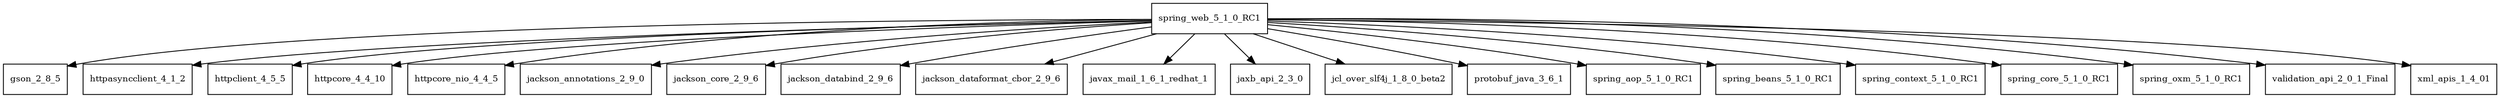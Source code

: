 digraph spring_web_5_1_0_RC1_dependencies {
  node [shape = box, fontsize=10.0];
  spring_web_5_1_0_RC1 -> gson_2_8_5;
  spring_web_5_1_0_RC1 -> httpasyncclient_4_1_2;
  spring_web_5_1_0_RC1 -> httpclient_4_5_5;
  spring_web_5_1_0_RC1 -> httpcore_4_4_10;
  spring_web_5_1_0_RC1 -> httpcore_nio_4_4_5;
  spring_web_5_1_0_RC1 -> jackson_annotations_2_9_0;
  spring_web_5_1_0_RC1 -> jackson_core_2_9_6;
  spring_web_5_1_0_RC1 -> jackson_databind_2_9_6;
  spring_web_5_1_0_RC1 -> jackson_dataformat_cbor_2_9_6;
  spring_web_5_1_0_RC1 -> javax_mail_1_6_1_redhat_1;
  spring_web_5_1_0_RC1 -> jaxb_api_2_3_0;
  spring_web_5_1_0_RC1 -> jcl_over_slf4j_1_8_0_beta2;
  spring_web_5_1_0_RC1 -> protobuf_java_3_6_1;
  spring_web_5_1_0_RC1 -> spring_aop_5_1_0_RC1;
  spring_web_5_1_0_RC1 -> spring_beans_5_1_0_RC1;
  spring_web_5_1_0_RC1 -> spring_context_5_1_0_RC1;
  spring_web_5_1_0_RC1 -> spring_core_5_1_0_RC1;
  spring_web_5_1_0_RC1 -> spring_oxm_5_1_0_RC1;
  spring_web_5_1_0_RC1 -> validation_api_2_0_1_Final;
  spring_web_5_1_0_RC1 -> xml_apis_1_4_01;
}
